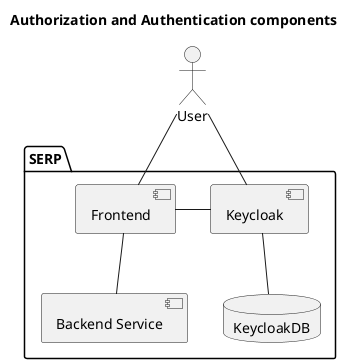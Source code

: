 @startuml
title Authorization and Authentication components

actor :User:

package "SERP" {
backend as [Backend Service]
[Frontend]
[Keycloak]
database KeycloakDB
}

User -- Frontend
Frontend - Keycloak
User -- Keycloak
Keycloak -- KeycloakDB
Frontend -- backend
@enduml
